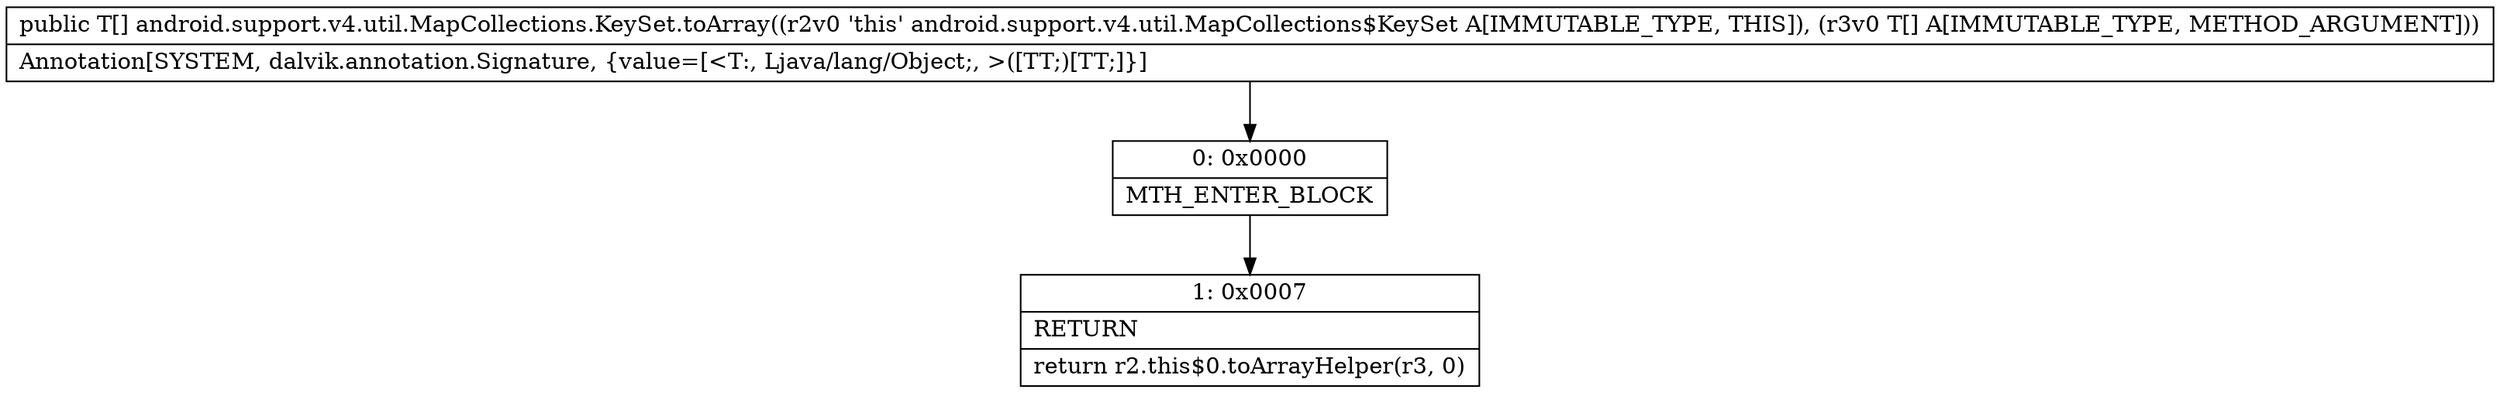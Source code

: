 digraph "CFG forandroid.support.v4.util.MapCollections.KeySet.toArray([Ljava\/lang\/Object;)[Ljava\/lang\/Object;" {
Node_0 [shape=record,label="{0\:\ 0x0000|MTH_ENTER_BLOCK\l}"];
Node_1 [shape=record,label="{1\:\ 0x0007|RETURN\l|return r2.this$0.toArrayHelper(r3, 0)\l}"];
MethodNode[shape=record,label="{public T[] android.support.v4.util.MapCollections.KeySet.toArray((r2v0 'this' android.support.v4.util.MapCollections$KeySet A[IMMUTABLE_TYPE, THIS]), (r3v0 T[] A[IMMUTABLE_TYPE, METHOD_ARGUMENT]))  | Annotation[SYSTEM, dalvik.annotation.Signature, \{value=[\<T:, Ljava\/lang\/Object;, \>([TT;)[TT;]\}]\l}"];
MethodNode -> Node_0;
Node_0 -> Node_1;
}

